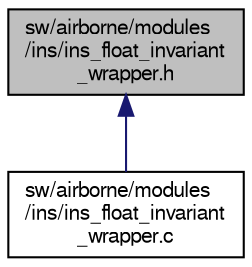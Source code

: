 digraph "sw/airborne/modules/ins/ins_float_invariant_wrapper.h"
{
  edge [fontname="FreeSans",fontsize="10",labelfontname="FreeSans",labelfontsize="10"];
  node [fontname="FreeSans",fontsize="10",shape=record];
  Node1 [label="sw/airborne/modules\l/ins/ins_float_invariant\l_wrapper.h",height=0.2,width=0.4,color="black", fillcolor="grey75", style="filled", fontcolor="black"];
  Node1 -> Node2 [dir="back",color="midnightblue",fontsize="10",style="solid",fontname="FreeSans"];
  Node2 [label="sw/airborne/modules\l/ins/ins_float_invariant\l_wrapper.c",height=0.2,width=0.4,color="black", fillcolor="white", style="filled",URL="$ins__float__invariant__wrapper_8c.html",tooltip="Paparazzi specific wrapper to run INVARIANT filter. "];
}
